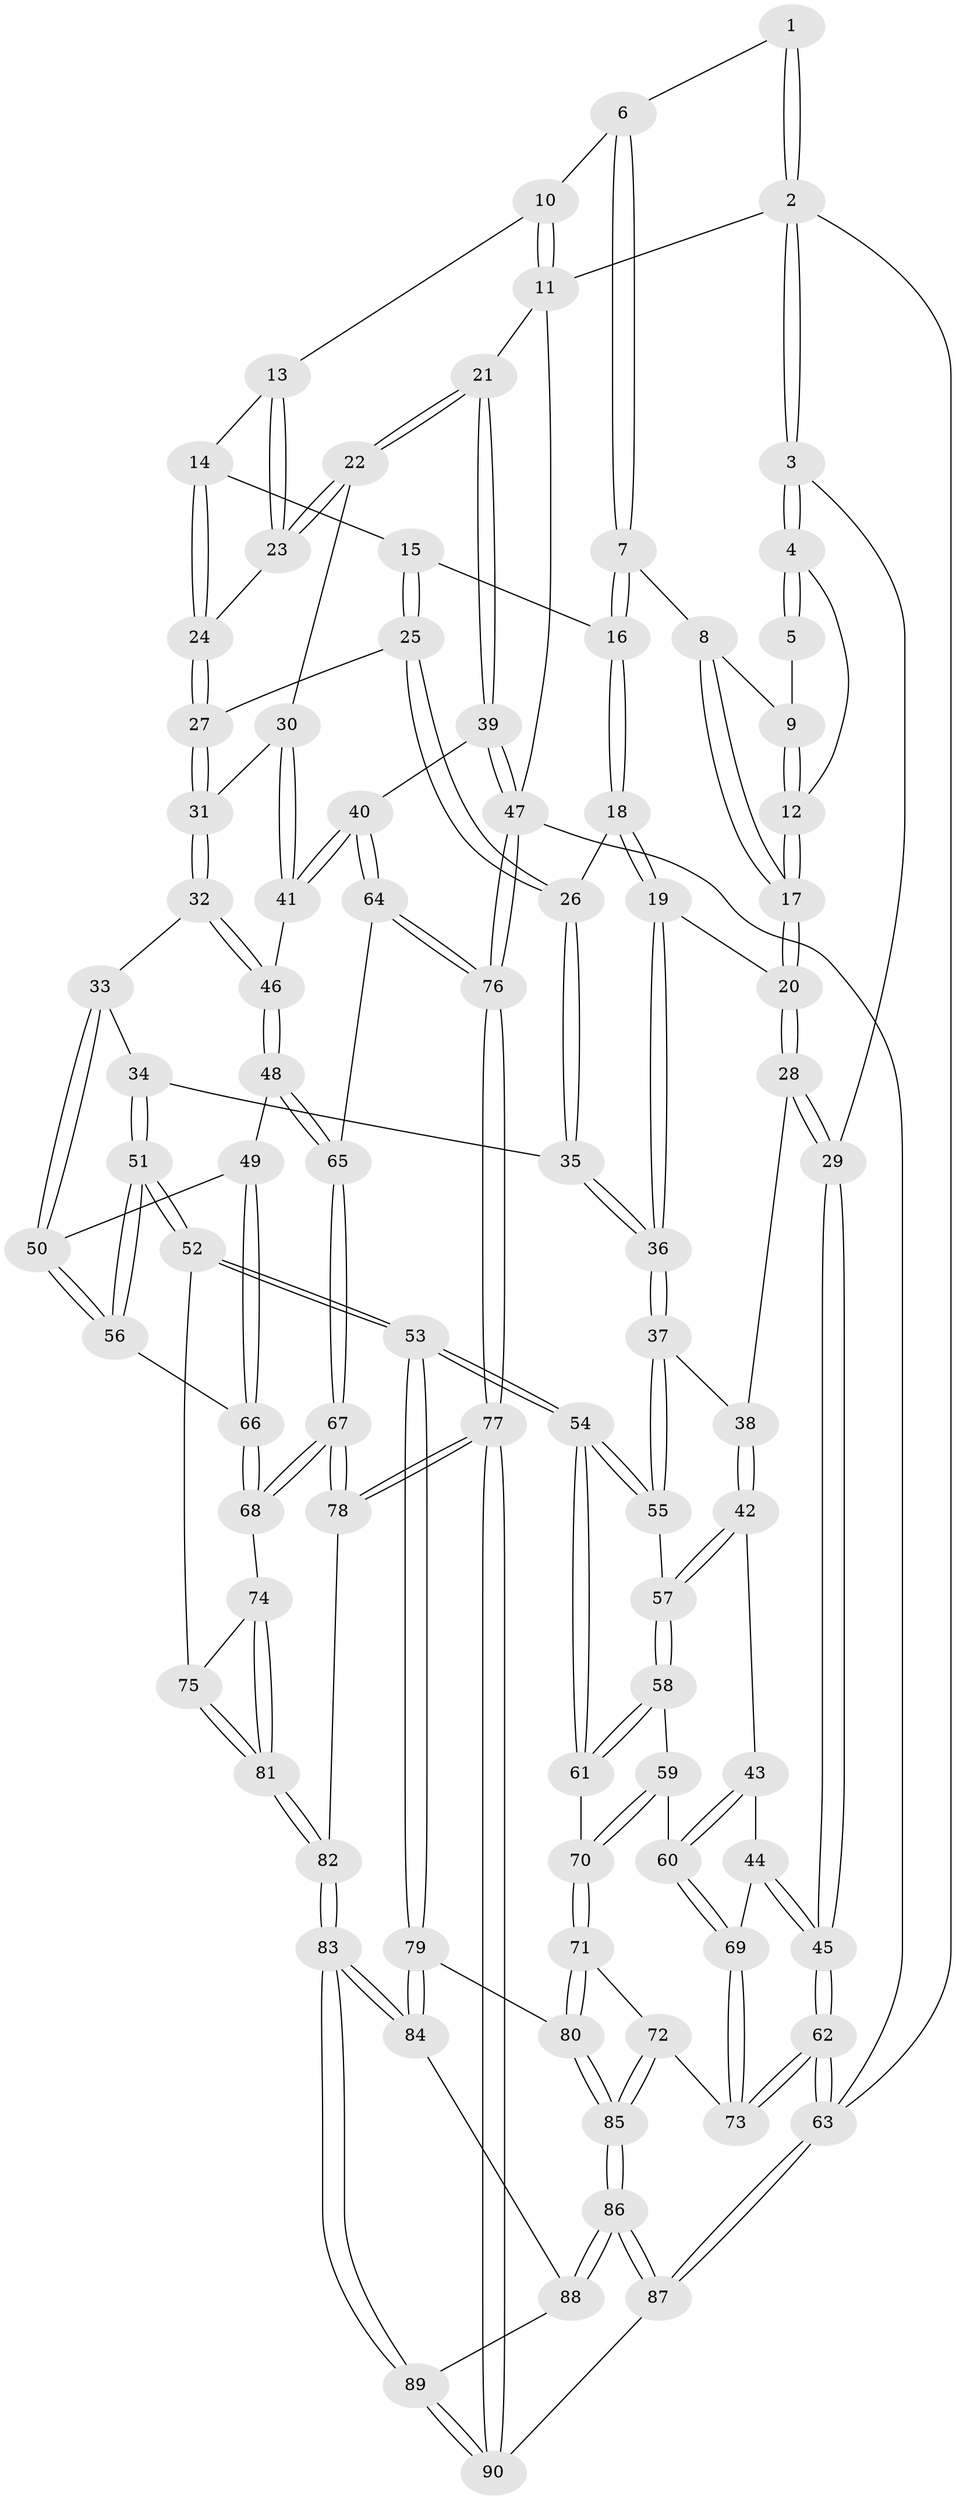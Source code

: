 // Generated by graph-tools (version 1.1) at 2025/27/03/15/25 16:27:57]
// undirected, 90 vertices, 222 edges
graph export_dot {
graph [start="1"]
  node [color=gray90,style=filled];
  1 [pos="+0.26858030617824186+0"];
  2 [pos="+0+0"];
  3 [pos="+0+0.22038358516023582"];
  4 [pos="+0.22723690593709137+0.0589754023621562"];
  5 [pos="+0.26641658132998736+0"];
  6 [pos="+0.5150563919632459+0"];
  7 [pos="+0.4682702676411893+0.049419222927496016"];
  8 [pos="+0.3879234505357125+0.06787270078651131"];
  9 [pos="+0.3409401268517034+0.03752716729550083"];
  10 [pos="+0.6739329887313926+0"];
  11 [pos="+1+0"];
  12 [pos="+0.296677503855296+0.16885013559536485"];
  13 [pos="+0.6470937260037806+0.07948756309031263"];
  14 [pos="+0.5956453998278803+0.12516789988882743"];
  15 [pos="+0.5325461365281574+0.15463803384830554"];
  16 [pos="+0.4867181558064352+0.12761168454383404"];
  17 [pos="+0.30319859527911214+0.1854091725920975"];
  18 [pos="+0.3702977686301721+0.20175220778856395"];
  19 [pos="+0.33203313465753137+0.22191111858917809"];
  20 [pos="+0.3066681064790087+0.20832546508877486"];
  21 [pos="+1+0"];
  22 [pos="+0.8121731362225595+0.20649576369598074"];
  23 [pos="+0.752192784271327+0.18459070075724973"];
  24 [pos="+0.6561392270990192+0.21201291605525366"];
  25 [pos="+0.5476686364860369+0.23054122171722086"];
  26 [pos="+0.5354338792212711+0.24807397766268685"];
  27 [pos="+0.614319009474874+0.2503908738465267"];
  28 [pos="+0.0848743991420228+0.29272585157342035"];
  29 [pos="+0+0.2501303362883129"];
  30 [pos="+0.7768610507569845+0.32101590537748365"];
  31 [pos="+0.6821127748476665+0.37311689349515426"];
  32 [pos="+0.6708040446507515+0.3885601635267114"];
  33 [pos="+0.6172896925051851+0.4232769453670801"];
  34 [pos="+0.5618826692252251+0.4249322014763633"];
  35 [pos="+0.45991273889080414+0.38746207330660837"];
  36 [pos="+0.42154561108821914+0.39206718332471996"];
  37 [pos="+0.41507471461259854+0.39970814718343267"];
  38 [pos="+0.18725271245472813+0.39365946218193837"];
  39 [pos="+1+0.4752037842945311"];
  40 [pos="+1+0.48147936322159457"];
  41 [pos="+0.9207148688921029+0.46328917831513283"];
  42 [pos="+0.20710949485328684+0.5054038750039815"];
  43 [pos="+0.17202875224977152+0.5371126631406883"];
  44 [pos="+0.020960558207159877+0.5492880524340963"];
  45 [pos="+0+0.4852599718784855"];
  46 [pos="+0.8023465170458427+0.5353929269124298"];
  47 [pos="+1+1"];
  48 [pos="+0.7854538948747256+0.5636197708639871"];
  49 [pos="+0.7743582595267302+0.5675773303390907"];
  50 [pos="+0.6436590199900827+0.4976708605998691"];
  51 [pos="+0.527191672880066+0.6682599873388259"];
  52 [pos="+0.5105295398453459+0.6801479148498093"];
  53 [pos="+0.4842915165963839+0.6926918982327861"];
  54 [pos="+0.4668420044381886+0.6787197260339363"];
  55 [pos="+0.4121912688848743+0.408068889372745"];
  56 [pos="+0.63265548832795+0.6385760735396391"];
  57 [pos="+0.2984854574829081+0.532433679214621"];
  58 [pos="+0.30300696288479984+0.5606881156325989"];
  59 [pos="+0.20508719428397668+0.6493578272751356"];
  60 [pos="+0.19967708572104026+0.6467353770980598"];
  61 [pos="+0.36912076818200124+0.653114645527137"];
  62 [pos="+0+0.9233847188465962"];
  63 [pos="+0+1"];
  64 [pos="+0.8869747217786038+0.6895605361945848"];
  65 [pos="+0.8566678071326811+0.6898843844523068"];
  66 [pos="+0.6745117618455618+0.6480323716172186"];
  67 [pos="+0.7784093529918681+0.7548097616397473"];
  68 [pos="+0.7269318986096076+0.725888662582499"];
  69 [pos="+0.12178640176676457+0.6633707851032634"];
  70 [pos="+0.2513623307520653+0.7148405545851695"];
  71 [pos="+0.23608446789369905+0.7923897649898344"];
  72 [pos="+0.22574272634054135+0.8006223710650123"];
  73 [pos="+0.10050045981248523+0.7346922005280521"];
  74 [pos="+0.7230739802753486+0.7286476298977459"];
  75 [pos="+0.624611044858531+0.7551159908566348"];
  76 [pos="+1+1"];
  77 [pos="+1+1"];
  78 [pos="+0.7914054817245255+0.9017987071197365"];
  79 [pos="+0.46519010617754614+0.8330402876073915"];
  80 [pos="+0.41175939790112254+0.8320491369191287"];
  81 [pos="+0.6517395249946331+0.795948131647858"];
  82 [pos="+0.6326615500986432+0.8730529232226564"];
  83 [pos="+0.5087919455383303+0.9012656272941038"];
  84 [pos="+0.48168784624280536+0.8676413019221476"];
  85 [pos="+0.13384127555919248+1"];
  86 [pos="+0.08794395240604347+1"];
  87 [pos="+0+1"];
  88 [pos="+0.30855517732821286+0.9754277473778137"];
  89 [pos="+0.5156932830835187+1"];
  90 [pos="+0.5300520329593972+1"];
  1 -- 2;
  1 -- 2;
  1 -- 6;
  2 -- 3;
  2 -- 3;
  2 -- 11;
  2 -- 63;
  3 -- 4;
  3 -- 4;
  3 -- 29;
  4 -- 5;
  4 -- 5;
  4 -- 12;
  5 -- 9;
  6 -- 7;
  6 -- 7;
  6 -- 10;
  7 -- 8;
  7 -- 16;
  7 -- 16;
  8 -- 9;
  8 -- 17;
  8 -- 17;
  9 -- 12;
  9 -- 12;
  10 -- 11;
  10 -- 11;
  10 -- 13;
  11 -- 21;
  11 -- 47;
  12 -- 17;
  12 -- 17;
  13 -- 14;
  13 -- 23;
  13 -- 23;
  14 -- 15;
  14 -- 24;
  14 -- 24;
  15 -- 16;
  15 -- 25;
  15 -- 25;
  16 -- 18;
  16 -- 18;
  17 -- 20;
  17 -- 20;
  18 -- 19;
  18 -- 19;
  18 -- 26;
  19 -- 20;
  19 -- 36;
  19 -- 36;
  20 -- 28;
  20 -- 28;
  21 -- 22;
  21 -- 22;
  21 -- 39;
  21 -- 39;
  22 -- 23;
  22 -- 23;
  22 -- 30;
  23 -- 24;
  24 -- 27;
  24 -- 27;
  25 -- 26;
  25 -- 26;
  25 -- 27;
  26 -- 35;
  26 -- 35;
  27 -- 31;
  27 -- 31;
  28 -- 29;
  28 -- 29;
  28 -- 38;
  29 -- 45;
  29 -- 45;
  30 -- 31;
  30 -- 41;
  30 -- 41;
  31 -- 32;
  31 -- 32;
  32 -- 33;
  32 -- 46;
  32 -- 46;
  33 -- 34;
  33 -- 50;
  33 -- 50;
  34 -- 35;
  34 -- 51;
  34 -- 51;
  35 -- 36;
  35 -- 36;
  36 -- 37;
  36 -- 37;
  37 -- 38;
  37 -- 55;
  37 -- 55;
  38 -- 42;
  38 -- 42;
  39 -- 40;
  39 -- 47;
  39 -- 47;
  40 -- 41;
  40 -- 41;
  40 -- 64;
  40 -- 64;
  41 -- 46;
  42 -- 43;
  42 -- 57;
  42 -- 57;
  43 -- 44;
  43 -- 60;
  43 -- 60;
  44 -- 45;
  44 -- 45;
  44 -- 69;
  45 -- 62;
  45 -- 62;
  46 -- 48;
  46 -- 48;
  47 -- 76;
  47 -- 76;
  47 -- 63;
  48 -- 49;
  48 -- 65;
  48 -- 65;
  49 -- 50;
  49 -- 66;
  49 -- 66;
  50 -- 56;
  50 -- 56;
  51 -- 52;
  51 -- 52;
  51 -- 56;
  51 -- 56;
  52 -- 53;
  52 -- 53;
  52 -- 75;
  53 -- 54;
  53 -- 54;
  53 -- 79;
  53 -- 79;
  54 -- 55;
  54 -- 55;
  54 -- 61;
  54 -- 61;
  55 -- 57;
  56 -- 66;
  57 -- 58;
  57 -- 58;
  58 -- 59;
  58 -- 61;
  58 -- 61;
  59 -- 60;
  59 -- 70;
  59 -- 70;
  60 -- 69;
  60 -- 69;
  61 -- 70;
  62 -- 63;
  62 -- 63;
  62 -- 73;
  62 -- 73;
  63 -- 87;
  63 -- 87;
  64 -- 65;
  64 -- 76;
  64 -- 76;
  65 -- 67;
  65 -- 67;
  66 -- 68;
  66 -- 68;
  67 -- 68;
  67 -- 68;
  67 -- 78;
  67 -- 78;
  68 -- 74;
  69 -- 73;
  69 -- 73;
  70 -- 71;
  70 -- 71;
  71 -- 72;
  71 -- 80;
  71 -- 80;
  72 -- 73;
  72 -- 85;
  72 -- 85;
  74 -- 75;
  74 -- 81;
  74 -- 81;
  75 -- 81;
  75 -- 81;
  76 -- 77;
  76 -- 77;
  77 -- 78;
  77 -- 78;
  77 -- 90;
  77 -- 90;
  78 -- 82;
  79 -- 80;
  79 -- 84;
  79 -- 84;
  80 -- 85;
  80 -- 85;
  81 -- 82;
  81 -- 82;
  82 -- 83;
  82 -- 83;
  83 -- 84;
  83 -- 84;
  83 -- 89;
  83 -- 89;
  84 -- 88;
  85 -- 86;
  85 -- 86;
  86 -- 87;
  86 -- 87;
  86 -- 88;
  86 -- 88;
  87 -- 90;
  88 -- 89;
  89 -- 90;
  89 -- 90;
}
